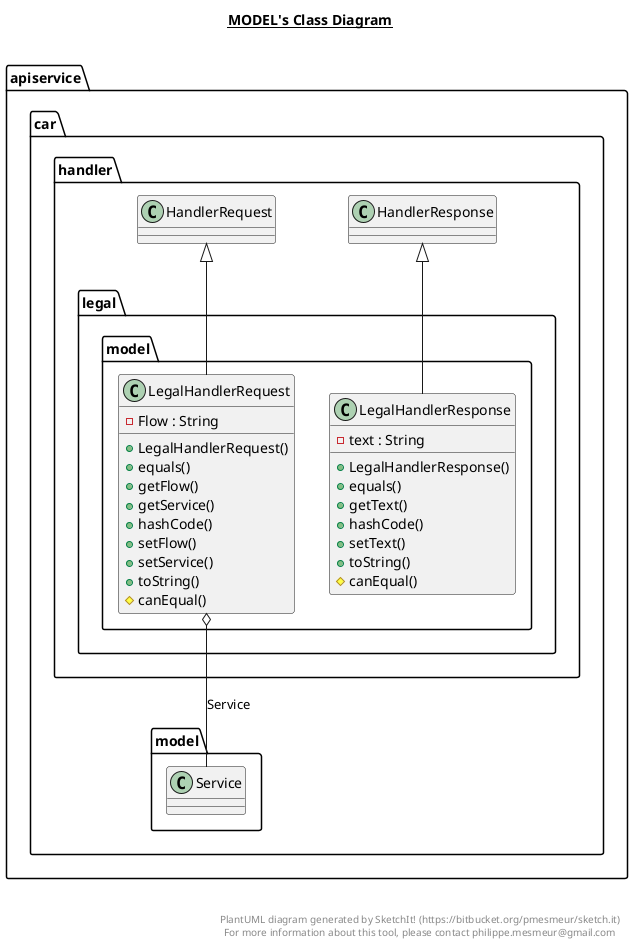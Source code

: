 @startuml

title __MODEL's Class Diagram__\n

  namespace apiservice.car {
    namespace handler {
      namespace legal {
        namespace model {
          class apiservice.car.handler.legal.model.LegalHandlerRequest {
              - Flow : String
              + LegalHandlerRequest()
              + equals()
              + getFlow()
              + getService()
              + hashCode()
              + setFlow()
              + setService()
              + toString()
              # canEqual()
          }
        }
      }
    }
  }
  

  namespace apiservice.car {
    namespace handler {
      namespace legal {
        namespace model {
          class apiservice.car.handler.legal.model.LegalHandlerResponse {
              - text : String
              + LegalHandlerResponse()
              + equals()
              + getText()
              + hashCode()
              + setText()
              + toString()
              # canEqual()
          }
        }
      }
    }
  }
  

  apiservice.car.handler.legal.model.LegalHandlerRequest -up-|> apiservice.car.handler.HandlerRequest
  apiservice.car.handler.legal.model.LegalHandlerRequest o-- apiservice.car.model.Service : Service
  apiservice.car.handler.legal.model.LegalHandlerResponse -up-|> apiservice.car.handler.HandlerResponse


right footer


PlantUML diagram generated by SketchIt! (https://bitbucket.org/pmesmeur/sketch.it)
For more information about this tool, please contact philippe.mesmeur@gmail.com
endfooter

@enduml
